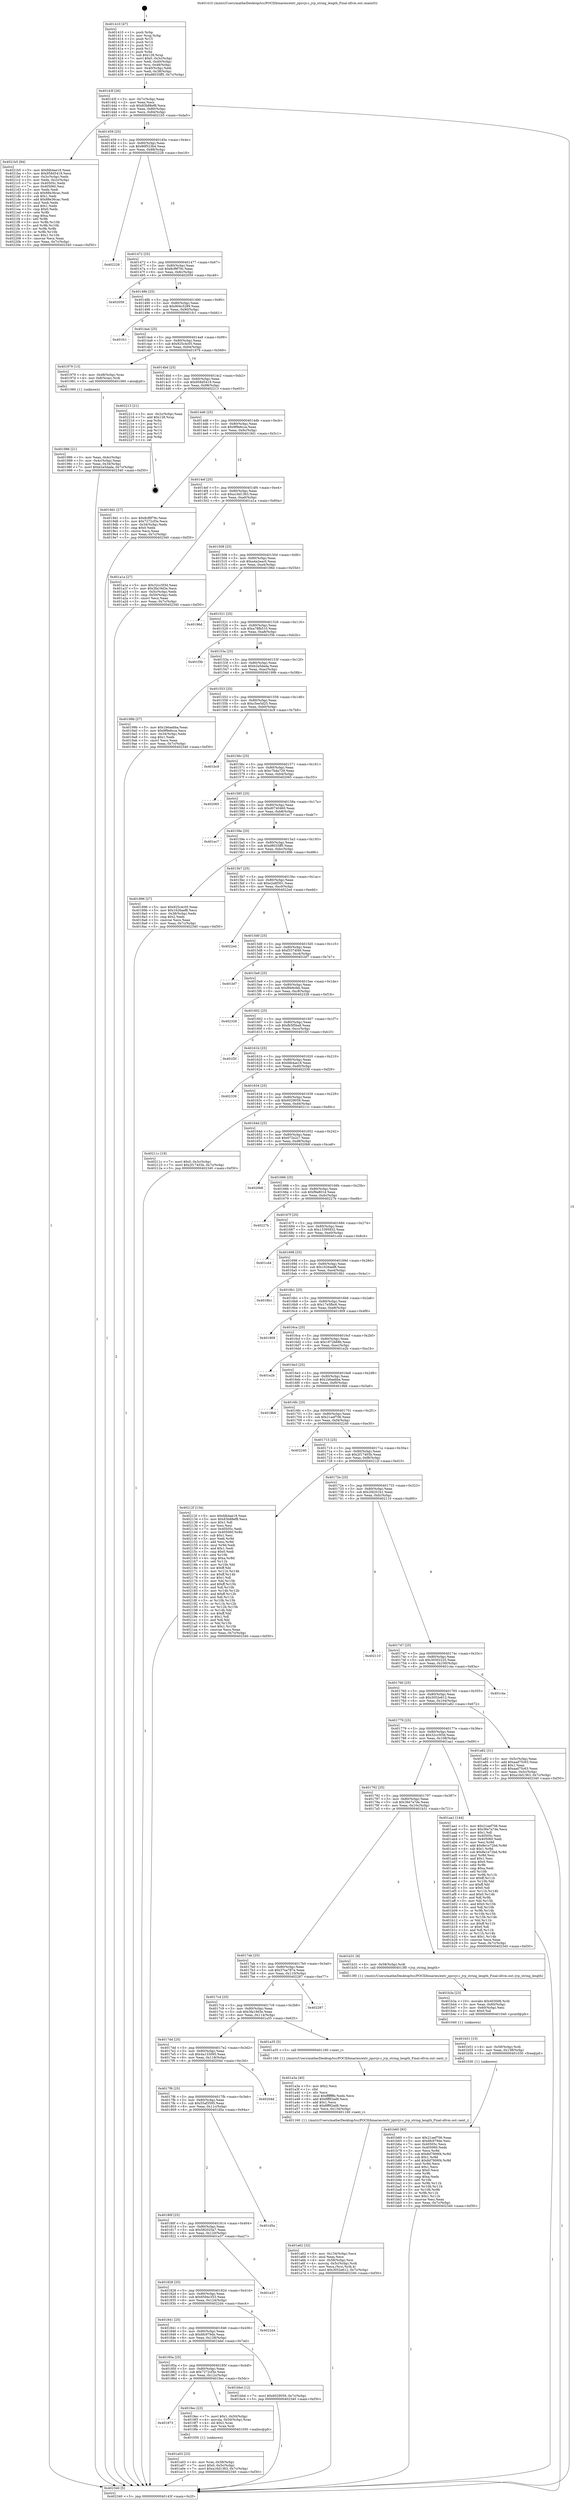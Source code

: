 digraph "0x401410" {
  label = "0x401410 (/mnt/c/Users/mathe/Desktop/tcc/POCII/binaries/extr_jqsrcjv.c_jvp_string_length_Final-ollvm.out::main(0))"
  labelloc = "t"
  node[shape=record]

  Entry [label="",width=0.3,height=0.3,shape=circle,fillcolor=black,style=filled]
  "0x40143f" [label="{
     0x40143f [26]\l
     | [instrs]\l
     &nbsp;&nbsp;0x40143f \<+3\>: mov -0x7c(%rbp),%eax\l
     &nbsp;&nbsp;0x401442 \<+2\>: mov %eax,%ecx\l
     &nbsp;&nbsp;0x401444 \<+6\>: sub $0x83b88ef8,%ecx\l
     &nbsp;&nbsp;0x40144a \<+3\>: mov %eax,-0x80(%rbp)\l
     &nbsp;&nbsp;0x40144d \<+6\>: mov %ecx,-0x84(%rbp)\l
     &nbsp;&nbsp;0x401453 \<+6\>: je 00000000004021b5 \<main+0xda5\>\l
  }"]
  "0x4021b5" [label="{
     0x4021b5 [94]\l
     | [instrs]\l
     &nbsp;&nbsp;0x4021b5 \<+5\>: mov $0xfdb4ae18,%eax\l
     &nbsp;&nbsp;0x4021ba \<+5\>: mov $0x958d5419,%ecx\l
     &nbsp;&nbsp;0x4021bf \<+3\>: mov -0x3c(%rbp),%edx\l
     &nbsp;&nbsp;0x4021c2 \<+3\>: mov %edx,-0x2c(%rbp)\l
     &nbsp;&nbsp;0x4021c5 \<+7\>: mov 0x40505c,%edx\l
     &nbsp;&nbsp;0x4021cc \<+7\>: mov 0x405060,%esi\l
     &nbsp;&nbsp;0x4021d3 \<+2\>: mov %edx,%edi\l
     &nbsp;&nbsp;0x4021d5 \<+6\>: sub $0x88e36cac,%edi\l
     &nbsp;&nbsp;0x4021db \<+3\>: sub $0x1,%edi\l
     &nbsp;&nbsp;0x4021de \<+6\>: add $0x88e36cac,%edi\l
     &nbsp;&nbsp;0x4021e4 \<+3\>: imul %edi,%edx\l
     &nbsp;&nbsp;0x4021e7 \<+3\>: and $0x1,%edx\l
     &nbsp;&nbsp;0x4021ea \<+3\>: cmp $0x0,%edx\l
     &nbsp;&nbsp;0x4021ed \<+4\>: sete %r8b\l
     &nbsp;&nbsp;0x4021f1 \<+3\>: cmp $0xa,%esi\l
     &nbsp;&nbsp;0x4021f4 \<+4\>: setl %r9b\l
     &nbsp;&nbsp;0x4021f8 \<+3\>: mov %r8b,%r10b\l
     &nbsp;&nbsp;0x4021fb \<+3\>: and %r9b,%r10b\l
     &nbsp;&nbsp;0x4021fe \<+3\>: xor %r9b,%r8b\l
     &nbsp;&nbsp;0x402201 \<+3\>: or %r8b,%r10b\l
     &nbsp;&nbsp;0x402204 \<+4\>: test $0x1,%r10b\l
     &nbsp;&nbsp;0x402208 \<+3\>: cmovne %ecx,%eax\l
     &nbsp;&nbsp;0x40220b \<+3\>: mov %eax,-0x7c(%rbp)\l
     &nbsp;&nbsp;0x40220e \<+5\>: jmp 0000000000402340 \<main+0xf30\>\l
  }"]
  "0x401459" [label="{
     0x401459 [25]\l
     | [instrs]\l
     &nbsp;&nbsp;0x401459 \<+5\>: jmp 000000000040145e \<main+0x4e\>\l
     &nbsp;&nbsp;0x40145e \<+3\>: mov -0x80(%rbp),%eax\l
     &nbsp;&nbsp;0x401461 \<+5\>: sub $0x86f523b4,%eax\l
     &nbsp;&nbsp;0x401466 \<+6\>: mov %eax,-0x88(%rbp)\l
     &nbsp;&nbsp;0x40146c \<+6\>: je 0000000000402228 \<main+0xe18\>\l
  }"]
  Exit [label="",width=0.3,height=0.3,shape=circle,fillcolor=black,style=filled,peripheries=2]
  "0x402228" [label="{
     0x402228\l
  }", style=dashed]
  "0x401472" [label="{
     0x401472 [25]\l
     | [instrs]\l
     &nbsp;&nbsp;0x401472 \<+5\>: jmp 0000000000401477 \<main+0x67\>\l
     &nbsp;&nbsp;0x401477 \<+3\>: mov -0x80(%rbp),%eax\l
     &nbsp;&nbsp;0x40147a \<+5\>: sub $0x8cf9f79c,%eax\l
     &nbsp;&nbsp;0x40147f \<+6\>: mov %eax,-0x8c(%rbp)\l
     &nbsp;&nbsp;0x401485 \<+6\>: je 0000000000402059 \<main+0xc49\>\l
  }"]
  "0x401b60" [label="{
     0x401b60 [93]\l
     | [instrs]\l
     &nbsp;&nbsp;0x401b60 \<+5\>: mov $0x21aef706,%eax\l
     &nbsp;&nbsp;0x401b65 \<+5\>: mov $0x6fc979de,%esi\l
     &nbsp;&nbsp;0x401b6a \<+7\>: mov 0x40505c,%ecx\l
     &nbsp;&nbsp;0x401b71 \<+7\>: mov 0x405060,%edx\l
     &nbsp;&nbsp;0x401b78 \<+3\>: mov %ecx,%r8d\l
     &nbsp;&nbsp;0x401b7b \<+7\>: sub $0x8d7906f4,%r8d\l
     &nbsp;&nbsp;0x401b82 \<+4\>: sub $0x1,%r8d\l
     &nbsp;&nbsp;0x401b86 \<+7\>: add $0x8d7906f4,%r8d\l
     &nbsp;&nbsp;0x401b8d \<+4\>: imul %r8d,%ecx\l
     &nbsp;&nbsp;0x401b91 \<+3\>: and $0x1,%ecx\l
     &nbsp;&nbsp;0x401b94 \<+3\>: cmp $0x0,%ecx\l
     &nbsp;&nbsp;0x401b97 \<+4\>: sete %r9b\l
     &nbsp;&nbsp;0x401b9b \<+3\>: cmp $0xa,%edx\l
     &nbsp;&nbsp;0x401b9e \<+4\>: setl %r10b\l
     &nbsp;&nbsp;0x401ba2 \<+3\>: mov %r9b,%r11b\l
     &nbsp;&nbsp;0x401ba5 \<+3\>: and %r10b,%r11b\l
     &nbsp;&nbsp;0x401ba8 \<+3\>: xor %r10b,%r9b\l
     &nbsp;&nbsp;0x401bab \<+3\>: or %r9b,%r11b\l
     &nbsp;&nbsp;0x401bae \<+4\>: test $0x1,%r11b\l
     &nbsp;&nbsp;0x401bb2 \<+3\>: cmovne %esi,%eax\l
     &nbsp;&nbsp;0x401bb5 \<+3\>: mov %eax,-0x7c(%rbp)\l
     &nbsp;&nbsp;0x401bb8 \<+5\>: jmp 0000000000402340 \<main+0xf30\>\l
  }"]
  "0x402059" [label="{
     0x402059\l
  }", style=dashed]
  "0x40148b" [label="{
     0x40148b [25]\l
     | [instrs]\l
     &nbsp;&nbsp;0x40148b \<+5\>: jmp 0000000000401490 \<main+0x80\>\l
     &nbsp;&nbsp;0x401490 \<+3\>: mov -0x80(%rbp),%eax\l
     &nbsp;&nbsp;0x401493 \<+5\>: sub $0x904c5289,%eax\l
     &nbsp;&nbsp;0x401498 \<+6\>: mov %eax,-0x90(%rbp)\l
     &nbsp;&nbsp;0x40149e \<+6\>: je 0000000000401fc1 \<main+0xbb1\>\l
  }"]
  "0x401b51" [label="{
     0x401b51 [15]\l
     | [instrs]\l
     &nbsp;&nbsp;0x401b51 \<+4\>: mov -0x58(%rbp),%rdi\l
     &nbsp;&nbsp;0x401b55 \<+6\>: mov %eax,-0x138(%rbp)\l
     &nbsp;&nbsp;0x401b5b \<+5\>: call 0000000000401030 \<free@plt\>\l
     | [calls]\l
     &nbsp;&nbsp;0x401030 \{1\} (unknown)\l
  }"]
  "0x401fc1" [label="{
     0x401fc1\l
  }", style=dashed]
  "0x4014a4" [label="{
     0x4014a4 [25]\l
     | [instrs]\l
     &nbsp;&nbsp;0x4014a4 \<+5\>: jmp 00000000004014a9 \<main+0x99\>\l
     &nbsp;&nbsp;0x4014a9 \<+3\>: mov -0x80(%rbp),%eax\l
     &nbsp;&nbsp;0x4014ac \<+5\>: sub $0x925c4c05,%eax\l
     &nbsp;&nbsp;0x4014b1 \<+6\>: mov %eax,-0x94(%rbp)\l
     &nbsp;&nbsp;0x4014b7 \<+6\>: je 0000000000401979 \<main+0x569\>\l
  }"]
  "0x401b3a" [label="{
     0x401b3a [23]\l
     | [instrs]\l
     &nbsp;&nbsp;0x401b3a \<+10\>: movabs $0x4030d6,%rdi\l
     &nbsp;&nbsp;0x401b44 \<+3\>: mov %eax,-0x60(%rbp)\l
     &nbsp;&nbsp;0x401b47 \<+3\>: mov -0x60(%rbp),%esi\l
     &nbsp;&nbsp;0x401b4a \<+2\>: mov $0x0,%al\l
     &nbsp;&nbsp;0x401b4c \<+5\>: call 0000000000401040 \<printf@plt\>\l
     | [calls]\l
     &nbsp;&nbsp;0x401040 \{1\} (unknown)\l
  }"]
  "0x401979" [label="{
     0x401979 [13]\l
     | [instrs]\l
     &nbsp;&nbsp;0x401979 \<+4\>: mov -0x48(%rbp),%rax\l
     &nbsp;&nbsp;0x40197d \<+4\>: mov 0x8(%rax),%rdi\l
     &nbsp;&nbsp;0x401981 \<+5\>: call 0000000000401060 \<atoi@plt\>\l
     | [calls]\l
     &nbsp;&nbsp;0x401060 \{1\} (unknown)\l
  }"]
  "0x4014bd" [label="{
     0x4014bd [25]\l
     | [instrs]\l
     &nbsp;&nbsp;0x4014bd \<+5\>: jmp 00000000004014c2 \<main+0xb2\>\l
     &nbsp;&nbsp;0x4014c2 \<+3\>: mov -0x80(%rbp),%eax\l
     &nbsp;&nbsp;0x4014c5 \<+5\>: sub $0x958d5419,%eax\l
     &nbsp;&nbsp;0x4014ca \<+6\>: mov %eax,-0x98(%rbp)\l
     &nbsp;&nbsp;0x4014d0 \<+6\>: je 0000000000402213 \<main+0xe03\>\l
  }"]
  "0x401a62" [label="{
     0x401a62 [32]\l
     | [instrs]\l
     &nbsp;&nbsp;0x401a62 \<+6\>: mov -0x134(%rbp),%ecx\l
     &nbsp;&nbsp;0x401a68 \<+3\>: imul %eax,%ecx\l
     &nbsp;&nbsp;0x401a6b \<+4\>: mov -0x58(%rbp),%rsi\l
     &nbsp;&nbsp;0x401a6f \<+4\>: movslq -0x5c(%rbp),%rdi\l
     &nbsp;&nbsp;0x401a73 \<+3\>: mov %ecx,(%rsi,%rdi,4)\l
     &nbsp;&nbsp;0x401a76 \<+7\>: movl $0x3052e612,-0x7c(%rbp)\l
     &nbsp;&nbsp;0x401a7d \<+5\>: jmp 0000000000402340 \<main+0xf30\>\l
  }"]
  "0x402213" [label="{
     0x402213 [21]\l
     | [instrs]\l
     &nbsp;&nbsp;0x402213 \<+3\>: mov -0x2c(%rbp),%eax\l
     &nbsp;&nbsp;0x402216 \<+7\>: add $0x128,%rsp\l
     &nbsp;&nbsp;0x40221d \<+1\>: pop %rbx\l
     &nbsp;&nbsp;0x40221e \<+2\>: pop %r12\l
     &nbsp;&nbsp;0x402220 \<+2\>: pop %r13\l
     &nbsp;&nbsp;0x402222 \<+2\>: pop %r14\l
     &nbsp;&nbsp;0x402224 \<+2\>: pop %r15\l
     &nbsp;&nbsp;0x402226 \<+1\>: pop %rbp\l
     &nbsp;&nbsp;0x402227 \<+1\>: ret\l
  }"]
  "0x4014d6" [label="{
     0x4014d6 [25]\l
     | [instrs]\l
     &nbsp;&nbsp;0x4014d6 \<+5\>: jmp 00000000004014db \<main+0xcb\>\l
     &nbsp;&nbsp;0x4014db \<+3\>: mov -0x80(%rbp),%eax\l
     &nbsp;&nbsp;0x4014de \<+5\>: sub $0x9f9e6cca,%eax\l
     &nbsp;&nbsp;0x4014e3 \<+6\>: mov %eax,-0x9c(%rbp)\l
     &nbsp;&nbsp;0x4014e9 \<+6\>: je 00000000004019d1 \<main+0x5c1\>\l
  }"]
  "0x401a3a" [label="{
     0x401a3a [40]\l
     | [instrs]\l
     &nbsp;&nbsp;0x401a3a \<+5\>: mov $0x2,%ecx\l
     &nbsp;&nbsp;0x401a3f \<+1\>: cltd\l
     &nbsp;&nbsp;0x401a40 \<+2\>: idiv %ecx\l
     &nbsp;&nbsp;0x401a42 \<+6\>: imul $0xfffffffe,%edx,%ecx\l
     &nbsp;&nbsp;0x401a48 \<+6\>: add $0x8ff92ad8,%ecx\l
     &nbsp;&nbsp;0x401a4e \<+3\>: add $0x1,%ecx\l
     &nbsp;&nbsp;0x401a51 \<+6\>: sub $0x8ff92ad8,%ecx\l
     &nbsp;&nbsp;0x401a57 \<+6\>: mov %ecx,-0x134(%rbp)\l
     &nbsp;&nbsp;0x401a5d \<+5\>: call 0000000000401160 \<next_i\>\l
     | [calls]\l
     &nbsp;&nbsp;0x401160 \{1\} (/mnt/c/Users/mathe/Desktop/tcc/POCII/binaries/extr_jqsrcjv.c_jvp_string_length_Final-ollvm.out::next_i)\l
  }"]
  "0x4019d1" [label="{
     0x4019d1 [27]\l
     | [instrs]\l
     &nbsp;&nbsp;0x4019d1 \<+5\>: mov $0x8cf9f79c,%eax\l
     &nbsp;&nbsp;0x4019d6 \<+5\>: mov $0x7272cf3e,%ecx\l
     &nbsp;&nbsp;0x4019db \<+3\>: mov -0x34(%rbp),%edx\l
     &nbsp;&nbsp;0x4019de \<+3\>: cmp $0x0,%edx\l
     &nbsp;&nbsp;0x4019e1 \<+3\>: cmove %ecx,%eax\l
     &nbsp;&nbsp;0x4019e4 \<+3\>: mov %eax,-0x7c(%rbp)\l
     &nbsp;&nbsp;0x4019e7 \<+5\>: jmp 0000000000402340 \<main+0xf30\>\l
  }"]
  "0x4014ef" [label="{
     0x4014ef [25]\l
     | [instrs]\l
     &nbsp;&nbsp;0x4014ef \<+5\>: jmp 00000000004014f4 \<main+0xe4\>\l
     &nbsp;&nbsp;0x4014f4 \<+3\>: mov -0x80(%rbp),%eax\l
     &nbsp;&nbsp;0x4014f7 \<+5\>: sub $0xa16d1363,%eax\l
     &nbsp;&nbsp;0x4014fc \<+6\>: mov %eax,-0xa0(%rbp)\l
     &nbsp;&nbsp;0x401502 \<+6\>: je 0000000000401a1a \<main+0x60a\>\l
  }"]
  "0x401a03" [label="{
     0x401a03 [23]\l
     | [instrs]\l
     &nbsp;&nbsp;0x401a03 \<+4\>: mov %rax,-0x58(%rbp)\l
     &nbsp;&nbsp;0x401a07 \<+7\>: movl $0x0,-0x5c(%rbp)\l
     &nbsp;&nbsp;0x401a0e \<+7\>: movl $0xa16d1363,-0x7c(%rbp)\l
     &nbsp;&nbsp;0x401a15 \<+5\>: jmp 0000000000402340 \<main+0xf30\>\l
  }"]
  "0x401a1a" [label="{
     0x401a1a [27]\l
     | [instrs]\l
     &nbsp;&nbsp;0x401a1a \<+5\>: mov $0x32cc5f3d,%eax\l
     &nbsp;&nbsp;0x401a1f \<+5\>: mov $0x3fa19d3e,%ecx\l
     &nbsp;&nbsp;0x401a24 \<+3\>: mov -0x5c(%rbp),%edx\l
     &nbsp;&nbsp;0x401a27 \<+3\>: cmp -0x50(%rbp),%edx\l
     &nbsp;&nbsp;0x401a2a \<+3\>: cmovl %ecx,%eax\l
     &nbsp;&nbsp;0x401a2d \<+3\>: mov %eax,-0x7c(%rbp)\l
     &nbsp;&nbsp;0x401a30 \<+5\>: jmp 0000000000402340 \<main+0xf30\>\l
  }"]
  "0x401508" [label="{
     0x401508 [25]\l
     | [instrs]\l
     &nbsp;&nbsp;0x401508 \<+5\>: jmp 000000000040150d \<main+0xfd\>\l
     &nbsp;&nbsp;0x40150d \<+3\>: mov -0x80(%rbp),%eax\l
     &nbsp;&nbsp;0x401510 \<+5\>: sub $0xa4a2eac0,%eax\l
     &nbsp;&nbsp;0x401515 \<+6\>: mov %eax,-0xa4(%rbp)\l
     &nbsp;&nbsp;0x40151b \<+6\>: je 000000000040196d \<main+0x55d\>\l
  }"]
  "0x401873" [label="{
     0x401873\l
  }", style=dashed]
  "0x40196d" [label="{
     0x40196d\l
  }", style=dashed]
  "0x401521" [label="{
     0x401521 [25]\l
     | [instrs]\l
     &nbsp;&nbsp;0x401521 \<+5\>: jmp 0000000000401526 \<main+0x116\>\l
     &nbsp;&nbsp;0x401526 \<+3\>: mov -0x80(%rbp),%eax\l
     &nbsp;&nbsp;0x401529 \<+5\>: sub $0xa78fb510,%eax\l
     &nbsp;&nbsp;0x40152e \<+6\>: mov %eax,-0xa8(%rbp)\l
     &nbsp;&nbsp;0x401534 \<+6\>: je 0000000000401f3b \<main+0xb2b\>\l
  }"]
  "0x4019ec" [label="{
     0x4019ec [23]\l
     | [instrs]\l
     &nbsp;&nbsp;0x4019ec \<+7\>: movl $0x1,-0x50(%rbp)\l
     &nbsp;&nbsp;0x4019f3 \<+4\>: movslq -0x50(%rbp),%rax\l
     &nbsp;&nbsp;0x4019f7 \<+4\>: shl $0x2,%rax\l
     &nbsp;&nbsp;0x4019fb \<+3\>: mov %rax,%rdi\l
     &nbsp;&nbsp;0x4019fe \<+5\>: call 0000000000401050 \<malloc@plt\>\l
     | [calls]\l
     &nbsp;&nbsp;0x401050 \{1\} (unknown)\l
  }"]
  "0x401f3b" [label="{
     0x401f3b\l
  }", style=dashed]
  "0x40153a" [label="{
     0x40153a [25]\l
     | [instrs]\l
     &nbsp;&nbsp;0x40153a \<+5\>: jmp 000000000040153f \<main+0x12f\>\l
     &nbsp;&nbsp;0x40153f \<+3\>: mov -0x80(%rbp),%eax\l
     &nbsp;&nbsp;0x401542 \<+5\>: sub $0xb2a5dada,%eax\l
     &nbsp;&nbsp;0x401547 \<+6\>: mov %eax,-0xac(%rbp)\l
     &nbsp;&nbsp;0x40154d \<+6\>: je 000000000040199b \<main+0x58b\>\l
  }"]
  "0x40185a" [label="{
     0x40185a [25]\l
     | [instrs]\l
     &nbsp;&nbsp;0x40185a \<+5\>: jmp 000000000040185f \<main+0x44f\>\l
     &nbsp;&nbsp;0x40185f \<+3\>: mov -0x80(%rbp),%eax\l
     &nbsp;&nbsp;0x401862 \<+5\>: sub $0x7272cf3e,%eax\l
     &nbsp;&nbsp;0x401867 \<+6\>: mov %eax,-0x12c(%rbp)\l
     &nbsp;&nbsp;0x40186d \<+6\>: je 00000000004019ec \<main+0x5dc\>\l
  }"]
  "0x40199b" [label="{
     0x40199b [27]\l
     | [instrs]\l
     &nbsp;&nbsp;0x40199b \<+5\>: mov $0x1b6aebba,%eax\l
     &nbsp;&nbsp;0x4019a0 \<+5\>: mov $0x9f9e6cca,%ecx\l
     &nbsp;&nbsp;0x4019a5 \<+3\>: mov -0x34(%rbp),%edx\l
     &nbsp;&nbsp;0x4019a8 \<+3\>: cmp $0x1,%edx\l
     &nbsp;&nbsp;0x4019ab \<+3\>: cmovl %ecx,%eax\l
     &nbsp;&nbsp;0x4019ae \<+3\>: mov %eax,-0x7c(%rbp)\l
     &nbsp;&nbsp;0x4019b1 \<+5\>: jmp 0000000000402340 \<main+0xf30\>\l
  }"]
  "0x401553" [label="{
     0x401553 [25]\l
     | [instrs]\l
     &nbsp;&nbsp;0x401553 \<+5\>: jmp 0000000000401558 \<main+0x148\>\l
     &nbsp;&nbsp;0x401558 \<+3\>: mov -0x80(%rbp),%eax\l
     &nbsp;&nbsp;0x40155b \<+5\>: sub $0xc5ee5d25,%eax\l
     &nbsp;&nbsp;0x401560 \<+6\>: mov %eax,-0xb0(%rbp)\l
     &nbsp;&nbsp;0x401566 \<+6\>: je 0000000000401bc9 \<main+0x7b9\>\l
  }"]
  "0x401bbd" [label="{
     0x401bbd [12]\l
     | [instrs]\l
     &nbsp;&nbsp;0x401bbd \<+7\>: movl $0x6029059,-0x7c(%rbp)\l
     &nbsp;&nbsp;0x401bc4 \<+5\>: jmp 0000000000402340 \<main+0xf30\>\l
  }"]
  "0x401bc9" [label="{
     0x401bc9\l
  }", style=dashed]
  "0x40156c" [label="{
     0x40156c [25]\l
     | [instrs]\l
     &nbsp;&nbsp;0x40156c \<+5\>: jmp 0000000000401571 \<main+0x161\>\l
     &nbsp;&nbsp;0x401571 \<+3\>: mov -0x80(%rbp),%eax\l
     &nbsp;&nbsp;0x401574 \<+5\>: sub $0xc7bda729,%eax\l
     &nbsp;&nbsp;0x401579 \<+6\>: mov %eax,-0xb4(%rbp)\l
     &nbsp;&nbsp;0x40157f \<+6\>: je 0000000000402065 \<main+0xc55\>\l
  }"]
  "0x401841" [label="{
     0x401841 [25]\l
     | [instrs]\l
     &nbsp;&nbsp;0x401841 \<+5\>: jmp 0000000000401846 \<main+0x436\>\l
     &nbsp;&nbsp;0x401846 \<+3\>: mov -0x80(%rbp),%eax\l
     &nbsp;&nbsp;0x401849 \<+5\>: sub $0x6fc979de,%eax\l
     &nbsp;&nbsp;0x40184e \<+6\>: mov %eax,-0x128(%rbp)\l
     &nbsp;&nbsp;0x401854 \<+6\>: je 0000000000401bbd \<main+0x7ad\>\l
  }"]
  "0x402065" [label="{
     0x402065\l
  }", style=dashed]
  "0x401585" [label="{
     0x401585 [25]\l
     | [instrs]\l
     &nbsp;&nbsp;0x401585 \<+5\>: jmp 000000000040158a \<main+0x17a\>\l
     &nbsp;&nbsp;0x40158a \<+3\>: mov -0x80(%rbp),%eax\l
     &nbsp;&nbsp;0x40158d \<+5\>: sub $0xd0740460,%eax\l
     &nbsp;&nbsp;0x401592 \<+6\>: mov %eax,-0xb8(%rbp)\l
     &nbsp;&nbsp;0x401598 \<+6\>: je 0000000000401ec7 \<main+0xab7\>\l
  }"]
  "0x4022d4" [label="{
     0x4022d4\l
  }", style=dashed]
  "0x401ec7" [label="{
     0x401ec7\l
  }", style=dashed]
  "0x40159e" [label="{
     0x40159e [25]\l
     | [instrs]\l
     &nbsp;&nbsp;0x40159e \<+5\>: jmp 00000000004015a3 \<main+0x193\>\l
     &nbsp;&nbsp;0x4015a3 \<+3\>: mov -0x80(%rbp),%eax\l
     &nbsp;&nbsp;0x4015a6 \<+5\>: sub $0xd8035ff5,%eax\l
     &nbsp;&nbsp;0x4015ab \<+6\>: mov %eax,-0xbc(%rbp)\l
     &nbsp;&nbsp;0x4015b1 \<+6\>: je 0000000000401896 \<main+0x486\>\l
  }"]
  "0x401828" [label="{
     0x401828 [25]\l
     | [instrs]\l
     &nbsp;&nbsp;0x401828 \<+5\>: jmp 000000000040182d \<main+0x41d\>\l
     &nbsp;&nbsp;0x40182d \<+3\>: mov -0x80(%rbp),%eax\l
     &nbsp;&nbsp;0x401830 \<+5\>: sub $0x6594c353,%eax\l
     &nbsp;&nbsp;0x401835 \<+6\>: mov %eax,-0x124(%rbp)\l
     &nbsp;&nbsp;0x40183b \<+6\>: je 00000000004022d4 \<main+0xec4\>\l
  }"]
  "0x401896" [label="{
     0x401896 [27]\l
     | [instrs]\l
     &nbsp;&nbsp;0x401896 \<+5\>: mov $0x925c4c05,%eax\l
     &nbsp;&nbsp;0x40189b \<+5\>: mov $0x1626aef8,%ecx\l
     &nbsp;&nbsp;0x4018a0 \<+3\>: mov -0x38(%rbp),%edx\l
     &nbsp;&nbsp;0x4018a3 \<+3\>: cmp $0x2,%edx\l
     &nbsp;&nbsp;0x4018a6 \<+3\>: cmovne %ecx,%eax\l
     &nbsp;&nbsp;0x4018a9 \<+3\>: mov %eax,-0x7c(%rbp)\l
     &nbsp;&nbsp;0x4018ac \<+5\>: jmp 0000000000402340 \<main+0xf30\>\l
  }"]
  "0x4015b7" [label="{
     0x4015b7 [25]\l
     | [instrs]\l
     &nbsp;&nbsp;0x4015b7 \<+5\>: jmp 00000000004015bc \<main+0x1ac\>\l
     &nbsp;&nbsp;0x4015bc \<+3\>: mov -0x80(%rbp),%eax\l
     &nbsp;&nbsp;0x4015bf \<+5\>: sub $0xe2a6f301,%eax\l
     &nbsp;&nbsp;0x4015c4 \<+6\>: mov %eax,-0xc0(%rbp)\l
     &nbsp;&nbsp;0x4015ca \<+6\>: je 00000000004022ed \<main+0xedd\>\l
  }"]
  "0x402340" [label="{
     0x402340 [5]\l
     | [instrs]\l
     &nbsp;&nbsp;0x402340 \<+5\>: jmp 000000000040143f \<main+0x2f\>\l
  }"]
  "0x401410" [label="{
     0x401410 [47]\l
     | [instrs]\l
     &nbsp;&nbsp;0x401410 \<+1\>: push %rbp\l
     &nbsp;&nbsp;0x401411 \<+3\>: mov %rsp,%rbp\l
     &nbsp;&nbsp;0x401414 \<+2\>: push %r15\l
     &nbsp;&nbsp;0x401416 \<+2\>: push %r14\l
     &nbsp;&nbsp;0x401418 \<+2\>: push %r13\l
     &nbsp;&nbsp;0x40141a \<+2\>: push %r12\l
     &nbsp;&nbsp;0x40141c \<+1\>: push %rbx\l
     &nbsp;&nbsp;0x40141d \<+7\>: sub $0x128,%rsp\l
     &nbsp;&nbsp;0x401424 \<+7\>: movl $0x0,-0x3c(%rbp)\l
     &nbsp;&nbsp;0x40142b \<+3\>: mov %edi,-0x40(%rbp)\l
     &nbsp;&nbsp;0x40142e \<+4\>: mov %rsi,-0x48(%rbp)\l
     &nbsp;&nbsp;0x401432 \<+3\>: mov -0x40(%rbp),%edi\l
     &nbsp;&nbsp;0x401435 \<+3\>: mov %edi,-0x38(%rbp)\l
     &nbsp;&nbsp;0x401438 \<+7\>: movl $0xd8035ff5,-0x7c(%rbp)\l
  }"]
  "0x401986" [label="{
     0x401986 [21]\l
     | [instrs]\l
     &nbsp;&nbsp;0x401986 \<+3\>: mov %eax,-0x4c(%rbp)\l
     &nbsp;&nbsp;0x401989 \<+3\>: mov -0x4c(%rbp),%eax\l
     &nbsp;&nbsp;0x40198c \<+3\>: mov %eax,-0x34(%rbp)\l
     &nbsp;&nbsp;0x40198f \<+7\>: movl $0xb2a5dada,-0x7c(%rbp)\l
     &nbsp;&nbsp;0x401996 \<+5\>: jmp 0000000000402340 \<main+0xf30\>\l
  }"]
  "0x401e37" [label="{
     0x401e37\l
  }", style=dashed]
  "0x4022ed" [label="{
     0x4022ed\l
  }", style=dashed]
  "0x4015d0" [label="{
     0x4015d0 [25]\l
     | [instrs]\l
     &nbsp;&nbsp;0x4015d0 \<+5\>: jmp 00000000004015d5 \<main+0x1c5\>\l
     &nbsp;&nbsp;0x4015d5 \<+3\>: mov -0x80(%rbp),%eax\l
     &nbsp;&nbsp;0x4015d8 \<+5\>: sub $0xf3374f46,%eax\l
     &nbsp;&nbsp;0x4015dd \<+6\>: mov %eax,-0xc4(%rbp)\l
     &nbsp;&nbsp;0x4015e3 \<+6\>: je 0000000000401bf7 \<main+0x7e7\>\l
  }"]
  "0x40180f" [label="{
     0x40180f [25]\l
     | [instrs]\l
     &nbsp;&nbsp;0x40180f \<+5\>: jmp 0000000000401814 \<main+0x404\>\l
     &nbsp;&nbsp;0x401814 \<+3\>: mov -0x80(%rbp),%eax\l
     &nbsp;&nbsp;0x401817 \<+5\>: sub $0x582025a7,%eax\l
     &nbsp;&nbsp;0x40181c \<+6\>: mov %eax,-0x120(%rbp)\l
     &nbsp;&nbsp;0x401822 \<+6\>: je 0000000000401e37 \<main+0xa27\>\l
  }"]
  "0x401bf7" [label="{
     0x401bf7\l
  }", style=dashed]
  "0x4015e9" [label="{
     0x4015e9 [25]\l
     | [instrs]\l
     &nbsp;&nbsp;0x4015e9 \<+5\>: jmp 00000000004015ee \<main+0x1de\>\l
     &nbsp;&nbsp;0x4015ee \<+3\>: mov -0x80(%rbp),%eax\l
     &nbsp;&nbsp;0x4015f1 \<+5\>: sub $0xf6b9cfeb,%eax\l
     &nbsp;&nbsp;0x4015f6 \<+6\>: mov %eax,-0xc8(%rbp)\l
     &nbsp;&nbsp;0x4015fc \<+6\>: je 0000000000402328 \<main+0xf18\>\l
  }"]
  "0x401d5a" [label="{
     0x401d5a\l
  }", style=dashed]
  "0x402328" [label="{
     0x402328\l
  }", style=dashed]
  "0x401602" [label="{
     0x401602 [25]\l
     | [instrs]\l
     &nbsp;&nbsp;0x401602 \<+5\>: jmp 0000000000401607 \<main+0x1f7\>\l
     &nbsp;&nbsp;0x401607 \<+3\>: mov -0x80(%rbp),%eax\l
     &nbsp;&nbsp;0x40160a \<+5\>: sub $0xfb5f5ba9,%eax\l
     &nbsp;&nbsp;0x40160f \<+6\>: mov %eax,-0xcc(%rbp)\l
     &nbsp;&nbsp;0x401615 \<+6\>: je 0000000000401f2f \<main+0xb1f\>\l
  }"]
  "0x4017f6" [label="{
     0x4017f6 [25]\l
     | [instrs]\l
     &nbsp;&nbsp;0x4017f6 \<+5\>: jmp 00000000004017fb \<main+0x3eb\>\l
     &nbsp;&nbsp;0x4017fb \<+3\>: mov -0x80(%rbp),%eax\l
     &nbsp;&nbsp;0x4017fe \<+5\>: sub $0x55af3595,%eax\l
     &nbsp;&nbsp;0x401803 \<+6\>: mov %eax,-0x11c(%rbp)\l
     &nbsp;&nbsp;0x401809 \<+6\>: je 0000000000401d5a \<main+0x94a\>\l
  }"]
  "0x401f2f" [label="{
     0x401f2f\l
  }", style=dashed]
  "0x40161b" [label="{
     0x40161b [25]\l
     | [instrs]\l
     &nbsp;&nbsp;0x40161b \<+5\>: jmp 0000000000401620 \<main+0x210\>\l
     &nbsp;&nbsp;0x401620 \<+3\>: mov -0x80(%rbp),%eax\l
     &nbsp;&nbsp;0x401623 \<+5\>: sub $0xfdb4ae18,%eax\l
     &nbsp;&nbsp;0x401628 \<+6\>: mov %eax,-0xd0(%rbp)\l
     &nbsp;&nbsp;0x40162e \<+6\>: je 0000000000402339 \<main+0xf29\>\l
  }"]
  "0x40204d" [label="{
     0x40204d\l
  }", style=dashed]
  "0x402339" [label="{
     0x402339\l
  }", style=dashed]
  "0x401634" [label="{
     0x401634 [25]\l
     | [instrs]\l
     &nbsp;&nbsp;0x401634 \<+5\>: jmp 0000000000401639 \<main+0x229\>\l
     &nbsp;&nbsp;0x401639 \<+3\>: mov -0x80(%rbp),%eax\l
     &nbsp;&nbsp;0x40163c \<+5\>: sub $0x6029059,%eax\l
     &nbsp;&nbsp;0x401641 \<+6\>: mov %eax,-0xd4(%rbp)\l
     &nbsp;&nbsp;0x401647 \<+6\>: je 000000000040211c \<main+0xd0c\>\l
  }"]
  "0x4017dd" [label="{
     0x4017dd [25]\l
     | [instrs]\l
     &nbsp;&nbsp;0x4017dd \<+5\>: jmp 00000000004017e2 \<main+0x3d2\>\l
     &nbsp;&nbsp;0x4017e2 \<+3\>: mov -0x80(%rbp),%eax\l
     &nbsp;&nbsp;0x4017e5 \<+5\>: sub $0x4a133095,%eax\l
     &nbsp;&nbsp;0x4017ea \<+6\>: mov %eax,-0x118(%rbp)\l
     &nbsp;&nbsp;0x4017f0 \<+6\>: je 000000000040204d \<main+0xc3d\>\l
  }"]
  "0x40211c" [label="{
     0x40211c [19]\l
     | [instrs]\l
     &nbsp;&nbsp;0x40211c \<+7\>: movl $0x0,-0x3c(%rbp)\l
     &nbsp;&nbsp;0x402123 \<+7\>: movl $0x2f17403b,-0x7c(%rbp)\l
     &nbsp;&nbsp;0x40212a \<+5\>: jmp 0000000000402340 \<main+0xf30\>\l
  }"]
  "0x40164d" [label="{
     0x40164d [25]\l
     | [instrs]\l
     &nbsp;&nbsp;0x40164d \<+5\>: jmp 0000000000401652 \<main+0x242\>\l
     &nbsp;&nbsp;0x401652 \<+3\>: mov -0x80(%rbp),%eax\l
     &nbsp;&nbsp;0x401655 \<+5\>: sub $0x672e2c7,%eax\l
     &nbsp;&nbsp;0x40165a \<+6\>: mov %eax,-0xd8(%rbp)\l
     &nbsp;&nbsp;0x401660 \<+6\>: je 00000000004020b8 \<main+0xca8\>\l
  }"]
  "0x401a35" [label="{
     0x401a35 [5]\l
     | [instrs]\l
     &nbsp;&nbsp;0x401a35 \<+5\>: call 0000000000401160 \<next_i\>\l
     | [calls]\l
     &nbsp;&nbsp;0x401160 \{1\} (/mnt/c/Users/mathe/Desktop/tcc/POCII/binaries/extr_jqsrcjv.c_jvp_string_length_Final-ollvm.out::next_i)\l
  }"]
  "0x4020b8" [label="{
     0x4020b8\l
  }", style=dashed]
  "0x401666" [label="{
     0x401666 [25]\l
     | [instrs]\l
     &nbsp;&nbsp;0x401666 \<+5\>: jmp 000000000040166b \<main+0x25b\>\l
     &nbsp;&nbsp;0x40166b \<+3\>: mov -0x80(%rbp),%eax\l
     &nbsp;&nbsp;0x40166e \<+5\>: sub $0xf9a801d,%eax\l
     &nbsp;&nbsp;0x401673 \<+6\>: mov %eax,-0xdc(%rbp)\l
     &nbsp;&nbsp;0x401679 \<+6\>: je 000000000040227b \<main+0xe6b\>\l
  }"]
  "0x4017c4" [label="{
     0x4017c4 [25]\l
     | [instrs]\l
     &nbsp;&nbsp;0x4017c4 \<+5\>: jmp 00000000004017c9 \<main+0x3b9\>\l
     &nbsp;&nbsp;0x4017c9 \<+3\>: mov -0x80(%rbp),%eax\l
     &nbsp;&nbsp;0x4017cc \<+5\>: sub $0x3fa19d3e,%eax\l
     &nbsp;&nbsp;0x4017d1 \<+6\>: mov %eax,-0x114(%rbp)\l
     &nbsp;&nbsp;0x4017d7 \<+6\>: je 0000000000401a35 \<main+0x625\>\l
  }"]
  "0x40227b" [label="{
     0x40227b\l
  }", style=dashed]
  "0x40167f" [label="{
     0x40167f [25]\l
     | [instrs]\l
     &nbsp;&nbsp;0x40167f \<+5\>: jmp 0000000000401684 \<main+0x274\>\l
     &nbsp;&nbsp;0x401684 \<+3\>: mov -0x80(%rbp),%eax\l
     &nbsp;&nbsp;0x401687 \<+5\>: sub $0x13395832,%eax\l
     &nbsp;&nbsp;0x40168c \<+6\>: mov %eax,-0xe0(%rbp)\l
     &nbsp;&nbsp;0x401692 \<+6\>: je 0000000000401cd4 \<main+0x8c4\>\l
  }"]
  "0x402287" [label="{
     0x402287\l
  }", style=dashed]
  "0x401cd4" [label="{
     0x401cd4\l
  }", style=dashed]
  "0x401698" [label="{
     0x401698 [25]\l
     | [instrs]\l
     &nbsp;&nbsp;0x401698 \<+5\>: jmp 000000000040169d \<main+0x28d\>\l
     &nbsp;&nbsp;0x40169d \<+3\>: mov -0x80(%rbp),%eax\l
     &nbsp;&nbsp;0x4016a0 \<+5\>: sub $0x1626aef8,%eax\l
     &nbsp;&nbsp;0x4016a5 \<+6\>: mov %eax,-0xe4(%rbp)\l
     &nbsp;&nbsp;0x4016ab \<+6\>: je 00000000004018b1 \<main+0x4a1\>\l
  }"]
  "0x4017ab" [label="{
     0x4017ab [25]\l
     | [instrs]\l
     &nbsp;&nbsp;0x4017ab \<+5\>: jmp 00000000004017b0 \<main+0x3a0\>\l
     &nbsp;&nbsp;0x4017b0 \<+3\>: mov -0x80(%rbp),%eax\l
     &nbsp;&nbsp;0x4017b3 \<+5\>: sub $0x37ea787e,%eax\l
     &nbsp;&nbsp;0x4017b8 \<+6\>: mov %eax,-0x110(%rbp)\l
     &nbsp;&nbsp;0x4017be \<+6\>: je 0000000000402287 \<main+0xe77\>\l
  }"]
  "0x4018b1" [label="{
     0x4018b1\l
  }", style=dashed]
  "0x4016b1" [label="{
     0x4016b1 [25]\l
     | [instrs]\l
     &nbsp;&nbsp;0x4016b1 \<+5\>: jmp 00000000004016b6 \<main+0x2a6\>\l
     &nbsp;&nbsp;0x4016b6 \<+3\>: mov -0x80(%rbp),%eax\l
     &nbsp;&nbsp;0x4016b9 \<+5\>: sub $0x17e5fbc6,%eax\l
     &nbsp;&nbsp;0x4016be \<+6\>: mov %eax,-0xe8(%rbp)\l
     &nbsp;&nbsp;0x4016c4 \<+6\>: je 0000000000401909 \<main+0x4f9\>\l
  }"]
  "0x401b31" [label="{
     0x401b31 [9]\l
     | [instrs]\l
     &nbsp;&nbsp;0x401b31 \<+4\>: mov -0x58(%rbp),%rdi\l
     &nbsp;&nbsp;0x401b35 \<+5\>: call 00000000004013f0 \<jvp_string_length\>\l
     | [calls]\l
     &nbsp;&nbsp;0x4013f0 \{1\} (/mnt/c/Users/mathe/Desktop/tcc/POCII/binaries/extr_jqsrcjv.c_jvp_string_length_Final-ollvm.out::jvp_string_length)\l
  }"]
  "0x401909" [label="{
     0x401909\l
  }", style=dashed]
  "0x4016ca" [label="{
     0x4016ca [25]\l
     | [instrs]\l
     &nbsp;&nbsp;0x4016ca \<+5\>: jmp 00000000004016cf \<main+0x2bf\>\l
     &nbsp;&nbsp;0x4016cf \<+3\>: mov -0x80(%rbp),%eax\l
     &nbsp;&nbsp;0x4016d2 \<+5\>: sub $0x1872b68b,%eax\l
     &nbsp;&nbsp;0x4016d7 \<+6\>: mov %eax,-0xec(%rbp)\l
     &nbsp;&nbsp;0x4016dd \<+6\>: je 0000000000401e2b \<main+0xa1b\>\l
  }"]
  "0x401792" [label="{
     0x401792 [25]\l
     | [instrs]\l
     &nbsp;&nbsp;0x401792 \<+5\>: jmp 0000000000401797 \<main+0x387\>\l
     &nbsp;&nbsp;0x401797 \<+3\>: mov -0x80(%rbp),%eax\l
     &nbsp;&nbsp;0x40179a \<+5\>: sub $0x36e7a7de,%eax\l
     &nbsp;&nbsp;0x40179f \<+6\>: mov %eax,-0x10c(%rbp)\l
     &nbsp;&nbsp;0x4017a5 \<+6\>: je 0000000000401b31 \<main+0x721\>\l
  }"]
  "0x401e2b" [label="{
     0x401e2b\l
  }", style=dashed]
  "0x4016e3" [label="{
     0x4016e3 [25]\l
     | [instrs]\l
     &nbsp;&nbsp;0x4016e3 \<+5\>: jmp 00000000004016e8 \<main+0x2d8\>\l
     &nbsp;&nbsp;0x4016e8 \<+3\>: mov -0x80(%rbp),%eax\l
     &nbsp;&nbsp;0x4016eb \<+5\>: sub $0x1b6aebba,%eax\l
     &nbsp;&nbsp;0x4016f0 \<+6\>: mov %eax,-0xf0(%rbp)\l
     &nbsp;&nbsp;0x4016f6 \<+6\>: je 00000000004019b6 \<main+0x5a6\>\l
  }"]
  "0x401aa1" [label="{
     0x401aa1 [144]\l
     | [instrs]\l
     &nbsp;&nbsp;0x401aa1 \<+5\>: mov $0x21aef706,%eax\l
     &nbsp;&nbsp;0x401aa6 \<+5\>: mov $0x36e7a7de,%ecx\l
     &nbsp;&nbsp;0x401aab \<+2\>: mov $0x1,%dl\l
     &nbsp;&nbsp;0x401aad \<+7\>: mov 0x40505c,%esi\l
     &nbsp;&nbsp;0x401ab4 \<+7\>: mov 0x405060,%edi\l
     &nbsp;&nbsp;0x401abb \<+3\>: mov %esi,%r8d\l
     &nbsp;&nbsp;0x401abe \<+7\>: add $0x8e1e72bd,%r8d\l
     &nbsp;&nbsp;0x401ac5 \<+4\>: sub $0x1,%r8d\l
     &nbsp;&nbsp;0x401ac9 \<+7\>: sub $0x8e1e72bd,%r8d\l
     &nbsp;&nbsp;0x401ad0 \<+4\>: imul %r8d,%esi\l
     &nbsp;&nbsp;0x401ad4 \<+3\>: and $0x1,%esi\l
     &nbsp;&nbsp;0x401ad7 \<+3\>: cmp $0x0,%esi\l
     &nbsp;&nbsp;0x401ada \<+4\>: sete %r9b\l
     &nbsp;&nbsp;0x401ade \<+3\>: cmp $0xa,%edi\l
     &nbsp;&nbsp;0x401ae1 \<+4\>: setl %r10b\l
     &nbsp;&nbsp;0x401ae5 \<+3\>: mov %r9b,%r11b\l
     &nbsp;&nbsp;0x401ae8 \<+4\>: xor $0xff,%r11b\l
     &nbsp;&nbsp;0x401aec \<+3\>: mov %r10b,%bl\l
     &nbsp;&nbsp;0x401aef \<+3\>: xor $0xff,%bl\l
     &nbsp;&nbsp;0x401af2 \<+3\>: xor $0x0,%dl\l
     &nbsp;&nbsp;0x401af5 \<+3\>: mov %r11b,%r14b\l
     &nbsp;&nbsp;0x401af8 \<+4\>: and $0x0,%r14b\l
     &nbsp;&nbsp;0x401afc \<+3\>: and %dl,%r9b\l
     &nbsp;&nbsp;0x401aff \<+3\>: mov %bl,%r15b\l
     &nbsp;&nbsp;0x401b02 \<+4\>: and $0x0,%r15b\l
     &nbsp;&nbsp;0x401b06 \<+3\>: and %dl,%r10b\l
     &nbsp;&nbsp;0x401b09 \<+3\>: or %r9b,%r14b\l
     &nbsp;&nbsp;0x401b0c \<+3\>: or %r10b,%r15b\l
     &nbsp;&nbsp;0x401b0f \<+3\>: xor %r15b,%r14b\l
     &nbsp;&nbsp;0x401b12 \<+3\>: or %bl,%r11b\l
     &nbsp;&nbsp;0x401b15 \<+4\>: xor $0xff,%r11b\l
     &nbsp;&nbsp;0x401b19 \<+3\>: or $0x0,%dl\l
     &nbsp;&nbsp;0x401b1c \<+3\>: and %dl,%r11b\l
     &nbsp;&nbsp;0x401b1f \<+3\>: or %r11b,%r14b\l
     &nbsp;&nbsp;0x401b22 \<+4\>: test $0x1,%r14b\l
     &nbsp;&nbsp;0x401b26 \<+3\>: cmovne %ecx,%eax\l
     &nbsp;&nbsp;0x401b29 \<+3\>: mov %eax,-0x7c(%rbp)\l
     &nbsp;&nbsp;0x401b2c \<+5\>: jmp 0000000000402340 \<main+0xf30\>\l
  }"]
  "0x4019b6" [label="{
     0x4019b6\l
  }", style=dashed]
  "0x4016fc" [label="{
     0x4016fc [25]\l
     | [instrs]\l
     &nbsp;&nbsp;0x4016fc \<+5\>: jmp 0000000000401701 \<main+0x2f1\>\l
     &nbsp;&nbsp;0x401701 \<+3\>: mov -0x80(%rbp),%eax\l
     &nbsp;&nbsp;0x401704 \<+5\>: sub $0x21aef706,%eax\l
     &nbsp;&nbsp;0x401709 \<+6\>: mov %eax,-0xf4(%rbp)\l
     &nbsp;&nbsp;0x40170f \<+6\>: je 0000000000402240 \<main+0xe30\>\l
  }"]
  "0x401779" [label="{
     0x401779 [25]\l
     | [instrs]\l
     &nbsp;&nbsp;0x401779 \<+5\>: jmp 000000000040177e \<main+0x36e\>\l
     &nbsp;&nbsp;0x40177e \<+3\>: mov -0x80(%rbp),%eax\l
     &nbsp;&nbsp;0x401781 \<+5\>: sub $0x32cc5f3d,%eax\l
     &nbsp;&nbsp;0x401786 \<+6\>: mov %eax,-0x108(%rbp)\l
     &nbsp;&nbsp;0x40178c \<+6\>: je 0000000000401aa1 \<main+0x691\>\l
  }"]
  "0x402240" [label="{
     0x402240\l
  }", style=dashed]
  "0x401715" [label="{
     0x401715 [25]\l
     | [instrs]\l
     &nbsp;&nbsp;0x401715 \<+5\>: jmp 000000000040171a \<main+0x30a\>\l
     &nbsp;&nbsp;0x40171a \<+3\>: mov -0x80(%rbp),%eax\l
     &nbsp;&nbsp;0x40171d \<+5\>: sub $0x2f17403b,%eax\l
     &nbsp;&nbsp;0x401722 \<+6\>: mov %eax,-0xf8(%rbp)\l
     &nbsp;&nbsp;0x401728 \<+6\>: je 000000000040212f \<main+0xd1f\>\l
  }"]
  "0x401a82" [label="{
     0x401a82 [31]\l
     | [instrs]\l
     &nbsp;&nbsp;0x401a82 \<+3\>: mov -0x5c(%rbp),%eax\l
     &nbsp;&nbsp;0x401a85 \<+5\>: add $0xaad75c63,%eax\l
     &nbsp;&nbsp;0x401a8a \<+3\>: add $0x1,%eax\l
     &nbsp;&nbsp;0x401a8d \<+5\>: sub $0xaad75c63,%eax\l
     &nbsp;&nbsp;0x401a92 \<+3\>: mov %eax,-0x5c(%rbp)\l
     &nbsp;&nbsp;0x401a95 \<+7\>: movl $0xa16d1363,-0x7c(%rbp)\l
     &nbsp;&nbsp;0x401a9c \<+5\>: jmp 0000000000402340 \<main+0xf30\>\l
  }"]
  "0x40212f" [label="{
     0x40212f [134]\l
     | [instrs]\l
     &nbsp;&nbsp;0x40212f \<+5\>: mov $0xfdb4ae18,%eax\l
     &nbsp;&nbsp;0x402134 \<+5\>: mov $0x83b88ef8,%ecx\l
     &nbsp;&nbsp;0x402139 \<+2\>: mov $0x1,%dl\l
     &nbsp;&nbsp;0x40213b \<+2\>: xor %esi,%esi\l
     &nbsp;&nbsp;0x40213d \<+7\>: mov 0x40505c,%edi\l
     &nbsp;&nbsp;0x402144 \<+8\>: mov 0x405060,%r8d\l
     &nbsp;&nbsp;0x40214c \<+3\>: sub $0x1,%esi\l
     &nbsp;&nbsp;0x40214f \<+3\>: mov %edi,%r9d\l
     &nbsp;&nbsp;0x402152 \<+3\>: add %esi,%r9d\l
     &nbsp;&nbsp;0x402155 \<+4\>: imul %r9d,%edi\l
     &nbsp;&nbsp;0x402159 \<+3\>: and $0x1,%edi\l
     &nbsp;&nbsp;0x40215c \<+3\>: cmp $0x0,%edi\l
     &nbsp;&nbsp;0x40215f \<+4\>: sete %r10b\l
     &nbsp;&nbsp;0x402163 \<+4\>: cmp $0xa,%r8d\l
     &nbsp;&nbsp;0x402167 \<+4\>: setl %r11b\l
     &nbsp;&nbsp;0x40216b \<+3\>: mov %r10b,%bl\l
     &nbsp;&nbsp;0x40216e \<+3\>: xor $0xff,%bl\l
     &nbsp;&nbsp;0x402171 \<+3\>: mov %r11b,%r14b\l
     &nbsp;&nbsp;0x402174 \<+4\>: xor $0xff,%r14b\l
     &nbsp;&nbsp;0x402178 \<+3\>: xor $0x1,%dl\l
     &nbsp;&nbsp;0x40217b \<+3\>: mov %bl,%r15b\l
     &nbsp;&nbsp;0x40217e \<+4\>: and $0xff,%r15b\l
     &nbsp;&nbsp;0x402182 \<+3\>: and %dl,%r10b\l
     &nbsp;&nbsp;0x402185 \<+3\>: mov %r14b,%r12b\l
     &nbsp;&nbsp;0x402188 \<+4\>: and $0xff,%r12b\l
     &nbsp;&nbsp;0x40218c \<+3\>: and %dl,%r11b\l
     &nbsp;&nbsp;0x40218f \<+3\>: or %r10b,%r15b\l
     &nbsp;&nbsp;0x402192 \<+3\>: or %r11b,%r12b\l
     &nbsp;&nbsp;0x402195 \<+3\>: xor %r12b,%r15b\l
     &nbsp;&nbsp;0x402198 \<+3\>: or %r14b,%bl\l
     &nbsp;&nbsp;0x40219b \<+3\>: xor $0xff,%bl\l
     &nbsp;&nbsp;0x40219e \<+3\>: or $0x1,%dl\l
     &nbsp;&nbsp;0x4021a1 \<+2\>: and %dl,%bl\l
     &nbsp;&nbsp;0x4021a3 \<+3\>: or %bl,%r15b\l
     &nbsp;&nbsp;0x4021a6 \<+4\>: test $0x1,%r15b\l
     &nbsp;&nbsp;0x4021aa \<+3\>: cmovne %ecx,%eax\l
     &nbsp;&nbsp;0x4021ad \<+3\>: mov %eax,-0x7c(%rbp)\l
     &nbsp;&nbsp;0x4021b0 \<+5\>: jmp 0000000000402340 \<main+0xf30\>\l
  }"]
  "0x40172e" [label="{
     0x40172e [25]\l
     | [instrs]\l
     &nbsp;&nbsp;0x40172e \<+5\>: jmp 0000000000401733 \<main+0x323\>\l
     &nbsp;&nbsp;0x401733 \<+3\>: mov -0x80(%rbp),%eax\l
     &nbsp;&nbsp;0x401736 \<+5\>: sub $0x2f4201b1,%eax\l
     &nbsp;&nbsp;0x40173b \<+6\>: mov %eax,-0xfc(%rbp)\l
     &nbsp;&nbsp;0x401741 \<+6\>: je 0000000000402110 \<main+0xd00\>\l
  }"]
  "0x401760" [label="{
     0x401760 [25]\l
     | [instrs]\l
     &nbsp;&nbsp;0x401760 \<+5\>: jmp 0000000000401765 \<main+0x355\>\l
     &nbsp;&nbsp;0x401765 \<+3\>: mov -0x80(%rbp),%eax\l
     &nbsp;&nbsp;0x401768 \<+5\>: sub $0x3052e612,%eax\l
     &nbsp;&nbsp;0x40176d \<+6\>: mov %eax,-0x104(%rbp)\l
     &nbsp;&nbsp;0x401773 \<+6\>: je 0000000000401a82 \<main+0x672\>\l
  }"]
  "0x402110" [label="{
     0x402110\l
  }", style=dashed]
  "0x401747" [label="{
     0x401747 [25]\l
     | [instrs]\l
     &nbsp;&nbsp;0x401747 \<+5\>: jmp 000000000040174c \<main+0x33c\>\l
     &nbsp;&nbsp;0x40174c \<+3\>: mov -0x80(%rbp),%eax\l
     &nbsp;&nbsp;0x40174f \<+5\>: sub $0x30302225,%eax\l
     &nbsp;&nbsp;0x401754 \<+6\>: mov %eax,-0x100(%rbp)\l
     &nbsp;&nbsp;0x40175a \<+6\>: je 0000000000401c4a \<main+0x83a\>\l
  }"]
  "0x401c4a" [label="{
     0x401c4a\l
  }", style=dashed]
  Entry -> "0x401410" [label=" 1"]
  "0x40143f" -> "0x4021b5" [label=" 1"]
  "0x40143f" -> "0x401459" [label=" 15"]
  "0x402213" -> Exit [label=" 1"]
  "0x401459" -> "0x402228" [label=" 0"]
  "0x401459" -> "0x401472" [label=" 15"]
  "0x4021b5" -> "0x402340" [label=" 1"]
  "0x401472" -> "0x402059" [label=" 0"]
  "0x401472" -> "0x40148b" [label=" 15"]
  "0x40212f" -> "0x402340" [label=" 1"]
  "0x40148b" -> "0x401fc1" [label=" 0"]
  "0x40148b" -> "0x4014a4" [label=" 15"]
  "0x40211c" -> "0x402340" [label=" 1"]
  "0x4014a4" -> "0x401979" [label=" 1"]
  "0x4014a4" -> "0x4014bd" [label=" 14"]
  "0x401bbd" -> "0x402340" [label=" 1"]
  "0x4014bd" -> "0x402213" [label=" 1"]
  "0x4014bd" -> "0x4014d6" [label=" 13"]
  "0x401b60" -> "0x402340" [label=" 1"]
  "0x4014d6" -> "0x4019d1" [label=" 1"]
  "0x4014d6" -> "0x4014ef" [label=" 12"]
  "0x401b51" -> "0x401b60" [label=" 1"]
  "0x4014ef" -> "0x401a1a" [label=" 2"]
  "0x4014ef" -> "0x401508" [label=" 10"]
  "0x401b3a" -> "0x401b51" [label=" 1"]
  "0x401508" -> "0x40196d" [label=" 0"]
  "0x401508" -> "0x401521" [label=" 10"]
  "0x401b31" -> "0x401b3a" [label=" 1"]
  "0x401521" -> "0x401f3b" [label=" 0"]
  "0x401521" -> "0x40153a" [label=" 10"]
  "0x401aa1" -> "0x402340" [label=" 1"]
  "0x40153a" -> "0x40199b" [label=" 1"]
  "0x40153a" -> "0x401553" [label=" 9"]
  "0x401a62" -> "0x402340" [label=" 1"]
  "0x401553" -> "0x401bc9" [label=" 0"]
  "0x401553" -> "0x40156c" [label=" 9"]
  "0x401a3a" -> "0x401a62" [label=" 1"]
  "0x40156c" -> "0x402065" [label=" 0"]
  "0x40156c" -> "0x401585" [label=" 9"]
  "0x401a1a" -> "0x402340" [label=" 2"]
  "0x401585" -> "0x401ec7" [label=" 0"]
  "0x401585" -> "0x40159e" [label=" 9"]
  "0x401a03" -> "0x402340" [label=" 1"]
  "0x40159e" -> "0x401896" [label=" 1"]
  "0x40159e" -> "0x4015b7" [label=" 8"]
  "0x401896" -> "0x402340" [label=" 1"]
  "0x401410" -> "0x40143f" [label=" 1"]
  "0x402340" -> "0x40143f" [label=" 15"]
  "0x401979" -> "0x401986" [label=" 1"]
  "0x401986" -> "0x402340" [label=" 1"]
  "0x40199b" -> "0x402340" [label=" 1"]
  "0x4019d1" -> "0x402340" [label=" 1"]
  "0x40185a" -> "0x401873" [label=" 0"]
  "0x4015b7" -> "0x4022ed" [label=" 0"]
  "0x4015b7" -> "0x4015d0" [label=" 8"]
  "0x40185a" -> "0x4019ec" [label=" 1"]
  "0x4015d0" -> "0x401bf7" [label=" 0"]
  "0x4015d0" -> "0x4015e9" [label=" 8"]
  "0x401841" -> "0x40185a" [label=" 1"]
  "0x4015e9" -> "0x402328" [label=" 0"]
  "0x4015e9" -> "0x401602" [label=" 8"]
  "0x401841" -> "0x401bbd" [label=" 1"]
  "0x401602" -> "0x401f2f" [label=" 0"]
  "0x401602" -> "0x40161b" [label=" 8"]
  "0x401828" -> "0x401841" [label=" 2"]
  "0x40161b" -> "0x402339" [label=" 0"]
  "0x40161b" -> "0x401634" [label=" 8"]
  "0x401828" -> "0x4022d4" [label=" 0"]
  "0x401634" -> "0x40211c" [label=" 1"]
  "0x401634" -> "0x40164d" [label=" 7"]
  "0x40180f" -> "0x401828" [label=" 2"]
  "0x40164d" -> "0x4020b8" [label=" 0"]
  "0x40164d" -> "0x401666" [label=" 7"]
  "0x40180f" -> "0x401e37" [label=" 0"]
  "0x401666" -> "0x40227b" [label=" 0"]
  "0x401666" -> "0x40167f" [label=" 7"]
  "0x4017f6" -> "0x40180f" [label=" 2"]
  "0x40167f" -> "0x401cd4" [label=" 0"]
  "0x40167f" -> "0x401698" [label=" 7"]
  "0x4017f6" -> "0x401d5a" [label=" 0"]
  "0x401698" -> "0x4018b1" [label=" 0"]
  "0x401698" -> "0x4016b1" [label=" 7"]
  "0x4017dd" -> "0x4017f6" [label=" 2"]
  "0x4016b1" -> "0x401909" [label=" 0"]
  "0x4016b1" -> "0x4016ca" [label=" 7"]
  "0x4017dd" -> "0x40204d" [label=" 0"]
  "0x4016ca" -> "0x401e2b" [label=" 0"]
  "0x4016ca" -> "0x4016e3" [label=" 7"]
  "0x4017c4" -> "0x4017dd" [label=" 2"]
  "0x4016e3" -> "0x4019b6" [label=" 0"]
  "0x4016e3" -> "0x4016fc" [label=" 7"]
  "0x4017c4" -> "0x401a35" [label=" 1"]
  "0x4016fc" -> "0x402240" [label=" 0"]
  "0x4016fc" -> "0x401715" [label=" 7"]
  "0x4017ab" -> "0x4017c4" [label=" 3"]
  "0x401715" -> "0x40212f" [label=" 1"]
  "0x401715" -> "0x40172e" [label=" 6"]
  "0x4017ab" -> "0x402287" [label=" 0"]
  "0x40172e" -> "0x402110" [label=" 0"]
  "0x40172e" -> "0x401747" [label=" 6"]
  "0x401792" -> "0x4017ab" [label=" 3"]
  "0x401747" -> "0x401c4a" [label=" 0"]
  "0x401747" -> "0x401760" [label=" 6"]
  "0x401a35" -> "0x401a3a" [label=" 1"]
  "0x401760" -> "0x401a82" [label=" 1"]
  "0x401760" -> "0x401779" [label=" 5"]
  "0x401a82" -> "0x402340" [label=" 1"]
  "0x401779" -> "0x401aa1" [label=" 1"]
  "0x401779" -> "0x401792" [label=" 4"]
  "0x4019ec" -> "0x401a03" [label=" 1"]
  "0x401792" -> "0x401b31" [label=" 1"]
}
